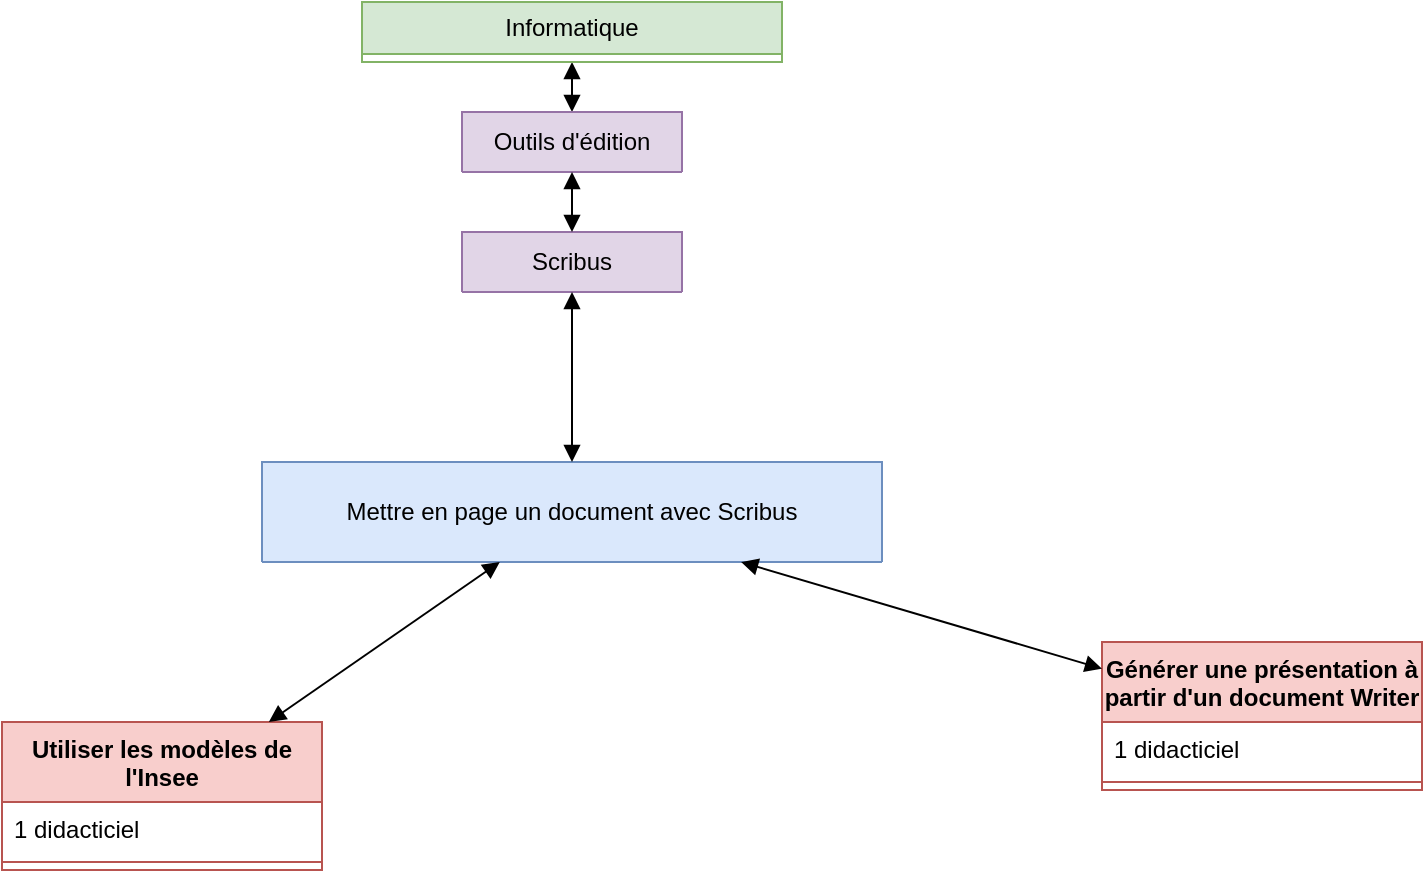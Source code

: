 <mxfile version="24.7.15">
  <diagram name="Page-1" id="TVbX9KgjACldvgUGH_jM">
    <mxGraphModel dx="1434" dy="754" grid="1" gridSize="10" guides="1" tooltips="1" connect="1" arrows="1" fold="1" page="1" pageScale="1" pageWidth="827" pageHeight="1169" math="0" shadow="0">
      <root>
        <mxCell id="0" />
        <mxCell id="1" parent="0" />
        <mxCell id="oGcL695DofoNEhs4g2Zo-1" value="Scribus" style="swimlane;fontStyle=0;childLayout=stackLayout;horizontal=1;startSize=30;fillColor=#e1d5e7;horizontalStack=0;resizeParent=1;resizeParentMax=0;resizeLast=0;collapsible=1;marginBottom=0;whiteSpace=wrap;html=1;strokeColor=#9673a6;" parent="1" vertex="1" collapsed="1">
          <mxGeometry x="340" y="125" width="110" height="30" as="geometry">
            <mxRectangle x="350" y="120" width="140" height="78" as="alternateBounds" />
          </mxGeometry>
        </mxCell>
        <mxCell id="oGcL695DofoNEhs4g2Zo-2" value="+ description: type" style="text;strokeColor=none;fillColor=none;align=left;verticalAlign=top;spacingLeft=4;spacingRight=4;overflow=hidden;rotatable=0;points=[[0,0.5],[1,0.5]];portConstraint=eastwest;whiteSpace=wrap;html=1;" parent="oGcL695DofoNEhs4g2Zo-1" vertex="1">
          <mxGeometry y="26" width="140" height="26" as="geometry" />
        </mxCell>
        <mxCell id="oGcL695DofoNEhs4g2Zo-3" value="+ contenu: type" style="text;strokeColor=none;fillColor=none;align=left;verticalAlign=top;spacingLeft=4;spacingRight=4;overflow=hidden;rotatable=0;points=[[0,0.5],[1,0.5]];portConstraint=eastwest;whiteSpace=wrap;html=1;" parent="oGcL695DofoNEhs4g2Zo-1" vertex="1">
          <mxGeometry y="52" width="140" height="26" as="geometry" />
        </mxCell>
        <mxCell id="oGcL695DofoNEhs4g2Zo-5" value="" style="endArrow=block;startArrow=block;endFill=1;startFill=1;html=1;rounded=0;" parent="1" source="oGcL695DofoNEhs4g2Zo-6" target="z3eBNMHmMiNgrTxSZCe1-1" edge="1">
          <mxGeometry width="160" relative="1" as="geometry">
            <mxPoint x="400" y="130" as="sourcePoint" />
            <mxPoint x="414" y="160" as="targetPoint" />
          </mxGeometry>
        </mxCell>
        <mxCell id="oGcL695DofoNEhs4g2Zo-6" value="Informatique" style="swimlane;fontStyle=0;childLayout=stackLayout;horizontal=1;startSize=26;fillColor=#d5e8d4;horizontalStack=0;resizeParent=1;resizeParentMax=0;resizeLast=0;collapsible=1;marginBottom=0;whiteSpace=wrap;html=1;strokeColor=#82b366;" parent="1" vertex="1" collapsed="1">
          <mxGeometry x="290" y="10" width="210" height="30" as="geometry">
            <mxRectangle x="320" y="10" width="200" height="52" as="alternateBounds" />
          </mxGeometry>
        </mxCell>
        <mxCell id="oGcL695DofoNEhs4g2Zo-7" value="+ description: type" style="text;strokeColor=none;fillColor=none;align=left;verticalAlign=top;spacingLeft=4;spacingRight=4;overflow=hidden;rotatable=0;points=[[0,0.5],[1,0.5]];portConstraint=eastwest;whiteSpace=wrap;html=1;" parent="oGcL695DofoNEhs4g2Zo-6" vertex="1">
          <mxGeometry y="26" width="200" height="26" as="geometry" />
        </mxCell>
        <mxCell id="oGcL695DofoNEhs4g2Zo-15" value="Mettre en page un document avec Scribus" style="swimlane;fontStyle=0;childLayout=stackLayout;horizontal=1;startSize=50;fillColor=#dae8fc;horizontalStack=0;resizeParent=1;resizeParentMax=0;resizeLast=0;collapsible=1;marginBottom=0;whiteSpace=wrap;html=1;strokeColor=#6c8ebf;" parent="1" vertex="1" collapsed="1">
          <mxGeometry x="240" y="240" width="310" height="50" as="geometry">
            <mxRectangle x="350" y="670" width="140" height="128" as="alternateBounds" />
          </mxGeometry>
        </mxCell>
        <mxCell id="oGcL695DofoNEhs4g2Zo-16" value="+ niveau : 2" style="text;strokeColor=none;fillColor=none;align=left;verticalAlign=top;spacingLeft=4;spacingRight=4;overflow=hidden;rotatable=0;points=[[0,0.5],[1,0.5]];portConstraint=eastwest;whiteSpace=wrap;html=1;" parent="oGcL695DofoNEhs4g2Zo-15" vertex="1">
          <mxGeometry y="50" width="140" height="26" as="geometry" />
        </mxCell>
        <mxCell id="oGcL695DofoNEhs4g2Zo-17" value="+ objectifs: type" style="text;strokeColor=none;fillColor=none;align=left;verticalAlign=top;spacingLeft=4;spacingRight=4;overflow=hidden;rotatable=0;points=[[0,0.5],[1,0.5]];portConstraint=eastwest;whiteSpace=wrap;html=1;" parent="oGcL695DofoNEhs4g2Zo-15" vertex="1">
          <mxGeometry y="76" width="140" height="26" as="geometry" />
        </mxCell>
        <mxCell id="oGcL695DofoNEhs4g2Zo-18" value="+ durée: 3-4 heures" style="text;strokeColor=none;fillColor=none;align=left;verticalAlign=top;spacingLeft=4;spacingRight=4;overflow=hidden;rotatable=0;points=[[0,0.5],[1,0.5]];portConstraint=eastwest;whiteSpace=wrap;html=1;" parent="oGcL695DofoNEhs4g2Zo-15" vertex="1">
          <mxGeometry y="102" width="140" height="26" as="geometry" />
        </mxCell>
        <mxCell id="M4qhGssCVsZmkV2U08UX-5" value="" style="endArrow=block;startArrow=block;endFill=1;startFill=1;html=1;rounded=0;" parent="1" source="oGcL695DofoNEhs4g2Zo-1" target="oGcL695DofoNEhs4g2Zo-15" edge="1">
          <mxGeometry width="160" relative="1" as="geometry">
            <mxPoint x="414" y="270" as="sourcePoint" />
            <mxPoint x="263" y="360" as="targetPoint" />
          </mxGeometry>
        </mxCell>
        <mxCell id="z3eBNMHmMiNgrTxSZCe1-1" value="Outils d&#39;édition" style="swimlane;fontStyle=0;childLayout=stackLayout;horizontal=1;startSize=30;fillColor=#e1d5e7;horizontalStack=0;resizeParent=1;resizeParentMax=0;resizeLast=0;collapsible=1;marginBottom=0;whiteSpace=wrap;html=1;strokeColor=#9673a6;" parent="1" vertex="1" collapsed="1">
          <mxGeometry x="340" y="65" width="110" height="30" as="geometry">
            <mxRectangle x="350" y="120" width="140" height="78" as="alternateBounds" />
          </mxGeometry>
        </mxCell>
        <mxCell id="z3eBNMHmMiNgrTxSZCe1-2" value="+ description: type" style="text;strokeColor=none;fillColor=none;align=left;verticalAlign=top;spacingLeft=4;spacingRight=4;overflow=hidden;rotatable=0;points=[[0,0.5],[1,0.5]];portConstraint=eastwest;whiteSpace=wrap;html=1;" parent="z3eBNMHmMiNgrTxSZCe1-1" vertex="1">
          <mxGeometry y="26" width="140" height="26" as="geometry" />
        </mxCell>
        <mxCell id="z3eBNMHmMiNgrTxSZCe1-3" value="+ contenu: type" style="text;strokeColor=none;fillColor=none;align=left;verticalAlign=top;spacingLeft=4;spacingRight=4;overflow=hidden;rotatable=0;points=[[0,0.5],[1,0.5]];portConstraint=eastwest;whiteSpace=wrap;html=1;" parent="z3eBNMHmMiNgrTxSZCe1-1" vertex="1">
          <mxGeometry y="52" width="140" height="26" as="geometry" />
        </mxCell>
        <mxCell id="z3eBNMHmMiNgrTxSZCe1-4" value="" style="endArrow=block;startArrow=block;endFill=1;startFill=1;html=1;rounded=0;" parent="1" source="z3eBNMHmMiNgrTxSZCe1-1" target="oGcL695DofoNEhs4g2Zo-1" edge="1">
          <mxGeometry width="160" relative="1" as="geometry">
            <mxPoint x="380" y="210" as="sourcePoint" />
            <mxPoint x="380" y="310" as="targetPoint" />
          </mxGeometry>
        </mxCell>
        <mxCell id="M_tgrwhZa5VNIvvHF0bR-17" value="Générer une présentation à partir d&#39;un document Writer" style="swimlane;fontStyle=1;align=center;verticalAlign=top;childLayout=stackLayout;horizontal=1;startSize=40;horizontalStack=0;resizeParent=1;resizeParentMax=0;resizeLast=0;collapsible=1;marginBottom=0;whiteSpace=wrap;html=1;fillColor=#f8cecc;strokeColor=#b85450;" parent="1" vertex="1">
          <mxGeometry x="660" y="330" width="160" height="74" as="geometry" />
        </mxCell>
        <mxCell id="M_tgrwhZa5VNIvvHF0bR-18" value="1 didacticiel" style="text;strokeColor=none;fillColor=none;align=left;verticalAlign=top;spacingLeft=4;spacingRight=4;overflow=hidden;rotatable=0;points=[[0,0.5],[1,0.5]];portConstraint=eastwest;whiteSpace=wrap;html=1;" parent="M_tgrwhZa5VNIvvHF0bR-17" vertex="1">
          <mxGeometry y="40" width="160" height="26" as="geometry" />
        </mxCell>
        <mxCell id="M_tgrwhZa5VNIvvHF0bR-19" value="" style="line;strokeWidth=1;fillColor=none;align=left;verticalAlign=middle;spacingTop=-1;spacingLeft=3;spacingRight=3;rotatable=0;labelPosition=right;points=[];portConstraint=eastwest;strokeColor=inherit;" parent="M_tgrwhZa5VNIvvHF0bR-17" vertex="1">
          <mxGeometry y="66" width="160" height="8" as="geometry" />
        </mxCell>
        <mxCell id="M_tgrwhZa5VNIvvHF0bR-32" value="Utiliser les modèles de l&#39;Insee" style="swimlane;fontStyle=1;align=center;verticalAlign=top;childLayout=stackLayout;horizontal=1;startSize=40;horizontalStack=0;resizeParent=1;resizeParentMax=0;resizeLast=0;collapsible=1;marginBottom=0;whiteSpace=wrap;html=1;fillColor=#f8cecc;strokeColor=#b85450;" parent="1" vertex="1">
          <mxGeometry x="110" y="370" width="160" height="74" as="geometry" />
        </mxCell>
        <mxCell id="M_tgrwhZa5VNIvvHF0bR-33" value="1 didacticiel" style="text;strokeColor=none;fillColor=none;align=left;verticalAlign=top;spacingLeft=4;spacingRight=4;overflow=hidden;rotatable=0;points=[[0,0.5],[1,0.5]];portConstraint=eastwest;whiteSpace=wrap;html=1;" parent="M_tgrwhZa5VNIvvHF0bR-32" vertex="1">
          <mxGeometry y="40" width="160" height="26" as="geometry" />
        </mxCell>
        <mxCell id="M_tgrwhZa5VNIvvHF0bR-34" value="" style="line;strokeWidth=1;fillColor=none;align=left;verticalAlign=middle;spacingTop=-1;spacingLeft=3;spacingRight=3;rotatable=0;labelPosition=right;points=[];portConstraint=eastwest;strokeColor=inherit;" parent="M_tgrwhZa5VNIvvHF0bR-32" vertex="1">
          <mxGeometry y="66" width="160" height="8" as="geometry" />
        </mxCell>
        <mxCell id="M_tgrwhZa5VNIvvHF0bR-35" value="" style="endArrow=block;startArrow=block;endFill=1;startFill=1;html=1;rounded=0;" parent="1" source="oGcL695DofoNEhs4g2Zo-15" target="M_tgrwhZa5VNIvvHF0bR-32" edge="1">
          <mxGeometry width="160" relative="1" as="geometry">
            <mxPoint x="394.5" y="380" as="sourcePoint" />
            <mxPoint x="394.5" y="505" as="targetPoint" />
          </mxGeometry>
        </mxCell>
        <mxCell id="M_tgrwhZa5VNIvvHF0bR-36" value="" style="endArrow=block;startArrow=block;endFill=1;startFill=1;html=1;rounded=0;" parent="1" source="oGcL695DofoNEhs4g2Zo-15" target="M_tgrwhZa5VNIvvHF0bR-17" edge="1">
          <mxGeometry width="160" relative="1" as="geometry">
            <mxPoint x="324" y="340" as="sourcePoint" />
            <mxPoint x="220" y="372" as="targetPoint" />
          </mxGeometry>
        </mxCell>
      </root>
    </mxGraphModel>
  </diagram>
</mxfile>
